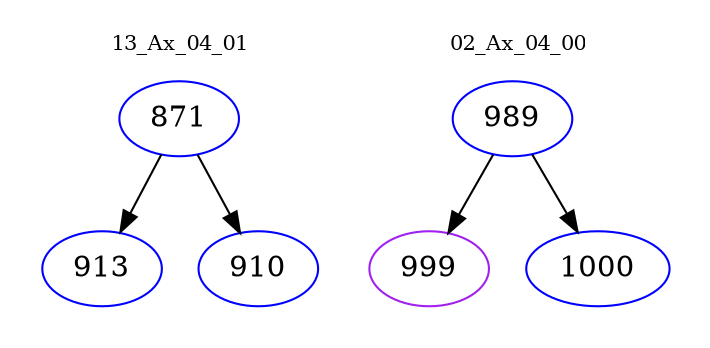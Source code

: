 digraph{
subgraph cluster_0 {
color = white
label = "13_Ax_04_01";
fontsize=10;
T0_871 [label="871", color="blue"]
T0_871 -> T0_913 [color="black"]
T0_913 [label="913", color="blue"]
T0_871 -> T0_910 [color="black"]
T0_910 [label="910", color="blue"]
}
subgraph cluster_1 {
color = white
label = "02_Ax_04_00";
fontsize=10;
T1_989 [label="989", color="blue"]
T1_989 -> T1_999 [color="black"]
T1_999 [label="999", color="purple"]
T1_989 -> T1_1000 [color="black"]
T1_1000 [label="1000", color="blue"]
}
}
